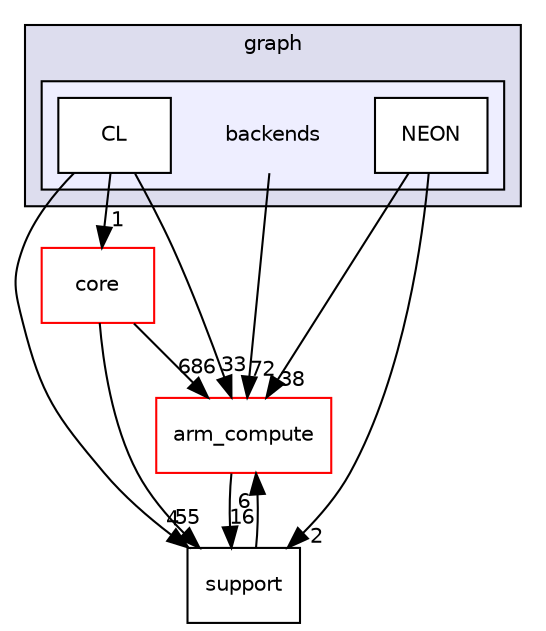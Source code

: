 digraph "src/graph/backends" {
  compound=true
  node [ fontsize="10", fontname="Helvetica"];
  edge [ labelfontsize="10", labelfontname="Helvetica"];
  subgraph clusterdir_d182250f0c231765fc862e69db210731 {
    graph [ bgcolor="#ddddee", pencolor="black", label="graph" fontname="Helvetica", fontsize="10", URL="dir_d182250f0c231765fc862e69db210731.xhtml"]
  subgraph clusterdir_39e772dac1f6529f21fb52deefa146ea {
    graph [ bgcolor="#eeeeff", pencolor="black", label="" URL="dir_39e772dac1f6529f21fb52deefa146ea.xhtml"];
    dir_39e772dac1f6529f21fb52deefa146ea [shape=plaintext label="backends"];
  dir_10a8ee34f3d0df8ebfa752c7937ca169 [shape=box label="CL" fillcolor="white" style="filled" URL="dir_10a8ee34f3d0df8ebfa752c7937ca169.xhtml"];
  dir_a0f71818ea2c5c08950cb56389fab822 [shape=box label="NEON" fillcolor="white" style="filled" URL="dir_a0f71818ea2c5c08950cb56389fab822.xhtml"];
  }
  }
  dir_214608ef36d61442cb2b0c1c4e9a7def [shape=box label="arm_compute" fillcolor="white" style="filled" color="red" URL="dir_214608ef36d61442cb2b0c1c4e9a7def.xhtml"];
  dir_5815af820a9cc9481f1d0990a0d60286 [shape=box label="support" URL="dir_5815af820a9cc9481f1d0990a0d60286.xhtml"];
  dir_aebb8dcc11953d78e620bbef0b9e2183 [shape=box label="core" fillcolor="white" style="filled" color="red" URL="dir_aebb8dcc11953d78e620bbef0b9e2183.xhtml"];
  dir_a0f71818ea2c5c08950cb56389fab822->dir_214608ef36d61442cb2b0c1c4e9a7def [headlabel="38", labeldistance=1.5 headhref="dir_000527_000000.xhtml"];
  dir_a0f71818ea2c5c08950cb56389fab822->dir_5815af820a9cc9481f1d0990a0d60286 [headlabel="2", labeldistance=1.5 headhref="dir_000527_000031.xhtml"];
  dir_10a8ee34f3d0df8ebfa752c7937ca169->dir_214608ef36d61442cb2b0c1c4e9a7def [headlabel="33", labeldistance=1.5 headhref="dir_000526_000000.xhtml"];
  dir_10a8ee34f3d0df8ebfa752c7937ca169->dir_5815af820a9cc9481f1d0990a0d60286 [headlabel="4", labeldistance=1.5 headhref="dir_000526_000031.xhtml"];
  dir_10a8ee34f3d0df8ebfa752c7937ca169->dir_aebb8dcc11953d78e620bbef0b9e2183 [headlabel="1", labeldistance=1.5 headhref="dir_000526_000017.xhtml"];
  dir_214608ef36d61442cb2b0c1c4e9a7def->dir_5815af820a9cc9481f1d0990a0d60286 [headlabel="16", labeldistance=1.5 headhref="dir_000000_000031.xhtml"];
  dir_39e772dac1f6529f21fb52deefa146ea->dir_214608ef36d61442cb2b0c1c4e9a7def [headlabel="72", labeldistance=1.5 headhref="dir_000525_000000.xhtml"];
  dir_aebb8dcc11953d78e620bbef0b9e2183->dir_214608ef36d61442cb2b0c1c4e9a7def [headlabel="686", labeldistance=1.5 headhref="dir_000017_000000.xhtml"];
  dir_aebb8dcc11953d78e620bbef0b9e2183->dir_5815af820a9cc9481f1d0990a0d60286 [headlabel="55", labeldistance=1.5 headhref="dir_000017_000031.xhtml"];
  dir_5815af820a9cc9481f1d0990a0d60286->dir_214608ef36d61442cb2b0c1c4e9a7def [headlabel="6", labeldistance=1.5 headhref="dir_000031_000000.xhtml"];
}
